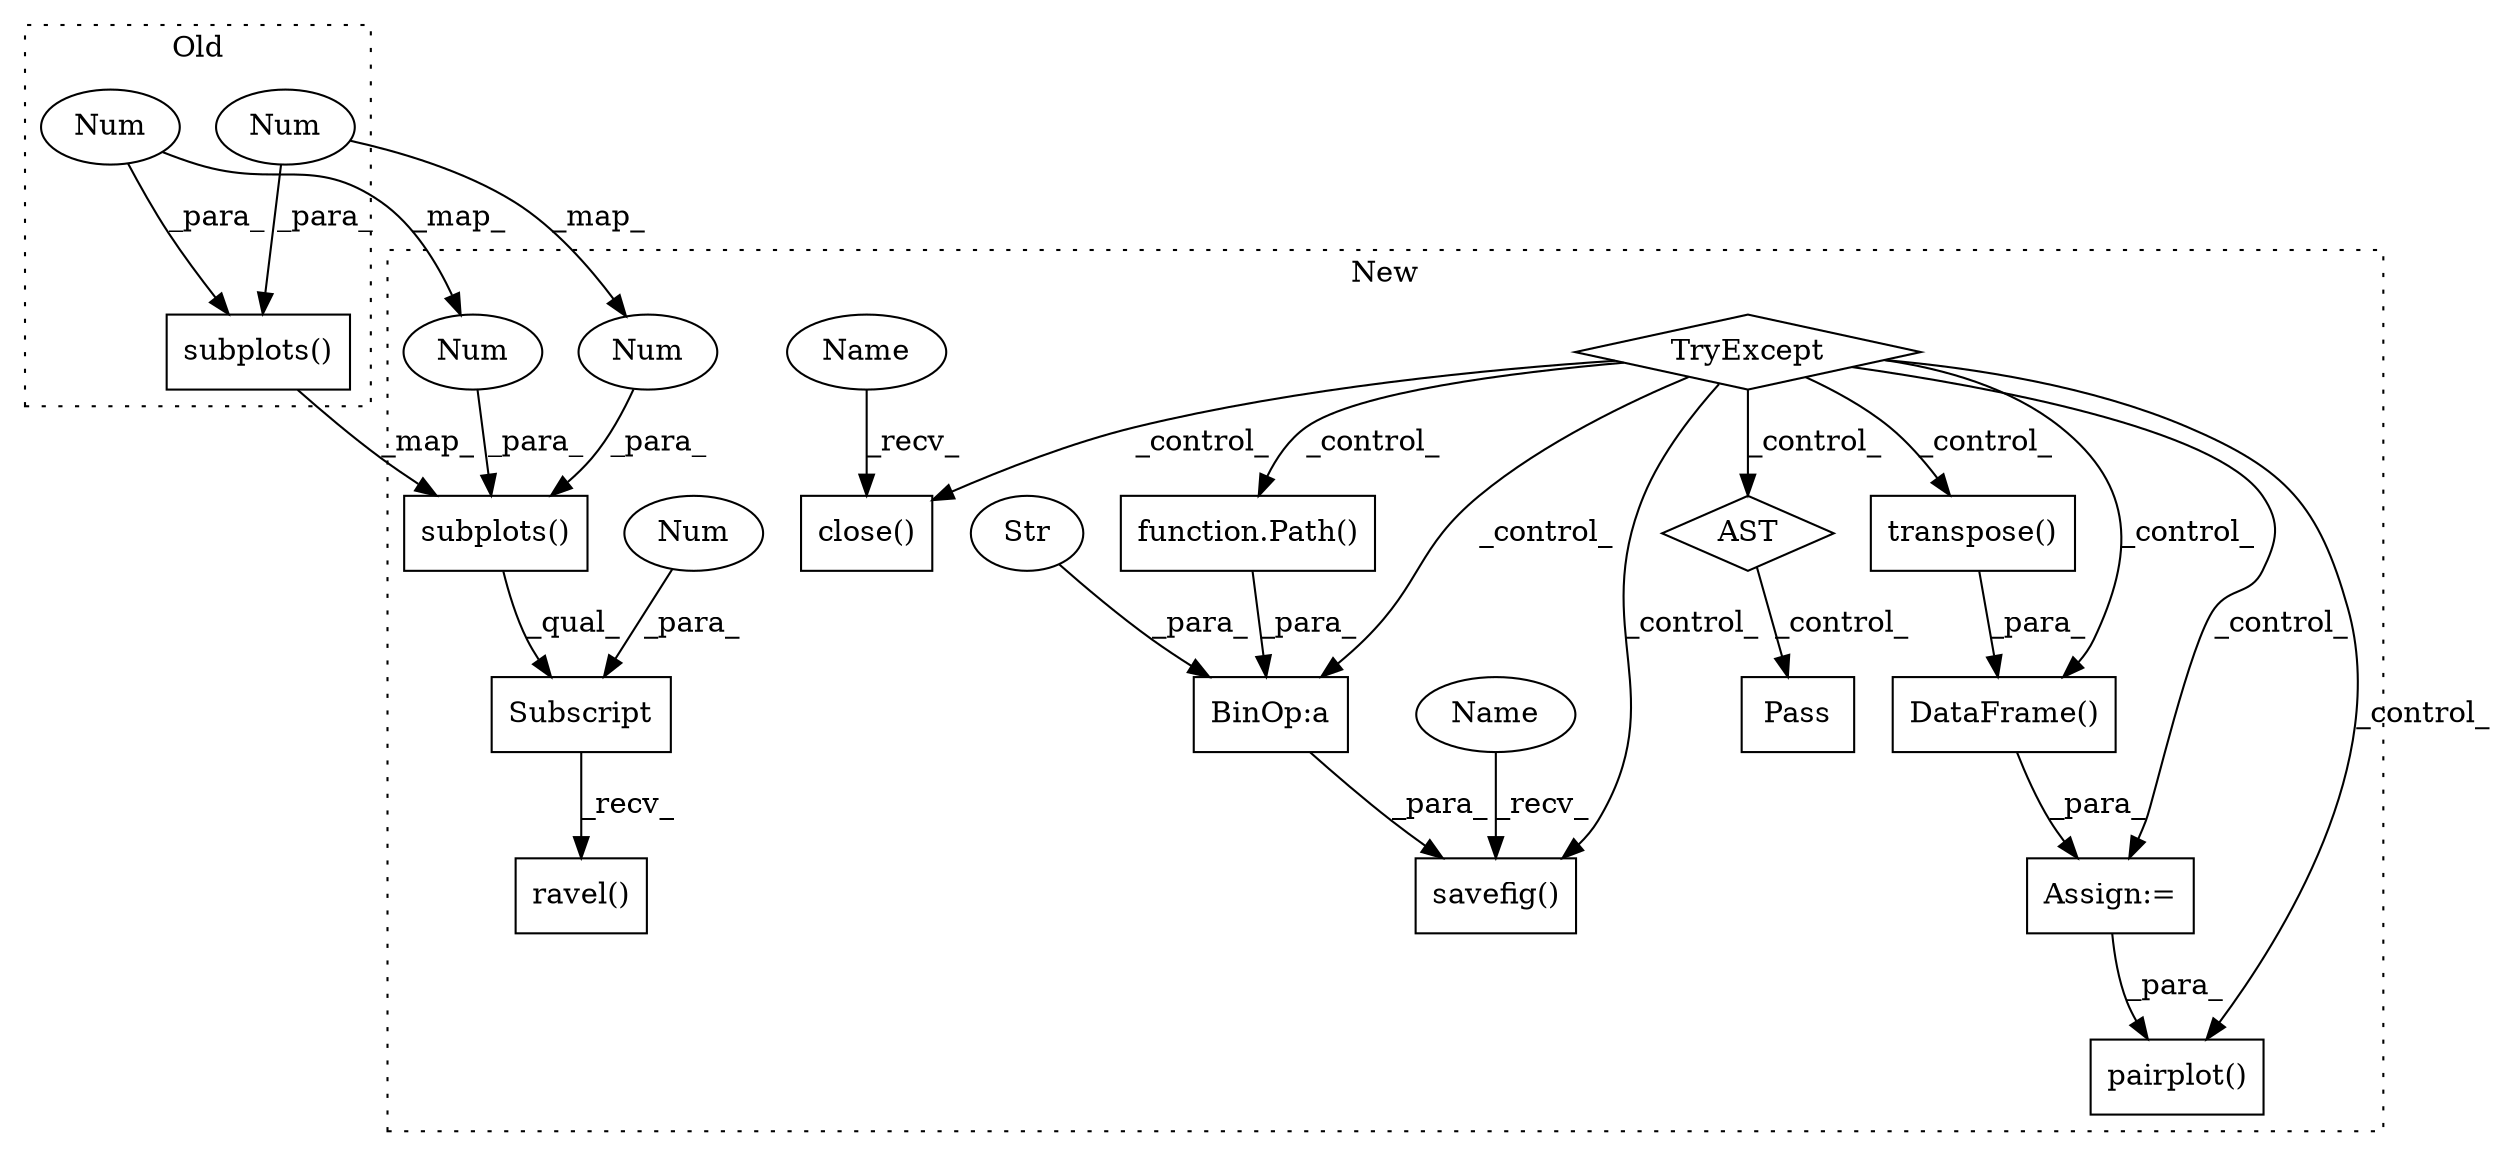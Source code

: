 digraph G {
subgraph cluster0 {
1 [label="subplots()" a="75" s="10181,10198" l="13,36" shape="box"];
4 [label="Num" a="76" s="10197" l="1" shape="ellipse"];
14 [label="Num" a="76" s="10194" l="1" shape="ellipse"];
label = "Old";
style="dotted";
}
subgraph cluster1 {
2 [label="subplots()" a="75" s="10716,10733" l="13,36" shape="box"];
3 [label="Num" a="76" s="10732" l="1" shape="ellipse"];
5 [label="Subscript" a="63" s="10716,0" l="56,0" shape="box"];
6 [label="ravel()" a="75" s="10716" l="64" shape="box"];
7 [label="savefig()" a="75" s="10558,10611" l="12,10" shape="box"];
8 [label="BinOp:a" a="82" s="10584" l="3" shape="box"];
9 [label="Str" a="66" s="10587" l="24" shape="ellipse"];
10 [label="TryExcept" a="71" s="10197" l="13" shape="diamond"];
11 [label="AST" a="2" s="10646,0" l="7,0" shape="diamond"];
12 [label="Pass" a="62" s="10677" l="4" shape="box"];
13 [label="transpose()" a="75" s="10285" l="13" shape="box"];
15 [label="Num" a="76" s="10729" l="1" shape="ellipse"];
16 [label="pairplot()" a="75" s="10347,10361" l="13,188" shape="box"];
17 [label="DataFrame()" a="75" s="10272,10298" l="13,40" shape="box"];
18 [label="function.Path()" a="75" s="10570,10583" l="5,1" shape="box"];
19 [label="Num" a="76" s="10770" l="1" shape="ellipse"];
20 [label="Assign:=" a="68" s="10269" l="3" shape="box"];
21 [label="close()" a="75" s="10630" l="11" shape="box"];
22 [label="Name" a="87" s="10558" l="3" shape="ellipse"];
23 [label="Name" a="87" s="10630" l="3" shape="ellipse"];
label = "New";
style="dotted";
}
1 -> 2 [label="_map_"];
2 -> 5 [label="_qual_"];
3 -> 2 [label="_para_"];
4 -> 3 [label="_map_"];
4 -> 1 [label="_para_"];
5 -> 6 [label="_recv_"];
8 -> 7 [label="_para_"];
9 -> 8 [label="_para_"];
10 -> 16 [label="_control_"];
10 -> 11 [label="_control_"];
10 -> 8 [label="_control_"];
10 -> 18 [label="_control_"];
10 -> 13 [label="_control_"];
10 -> 17 [label="_control_"];
10 -> 7 [label="_control_"];
10 -> 21 [label="_control_"];
10 -> 20 [label="_control_"];
11 -> 12 [label="_control_"];
13 -> 17 [label="_para_"];
14 -> 1 [label="_para_"];
14 -> 15 [label="_map_"];
15 -> 2 [label="_para_"];
17 -> 20 [label="_para_"];
18 -> 8 [label="_para_"];
19 -> 5 [label="_para_"];
20 -> 16 [label="_para_"];
22 -> 7 [label="_recv_"];
23 -> 21 [label="_recv_"];
}